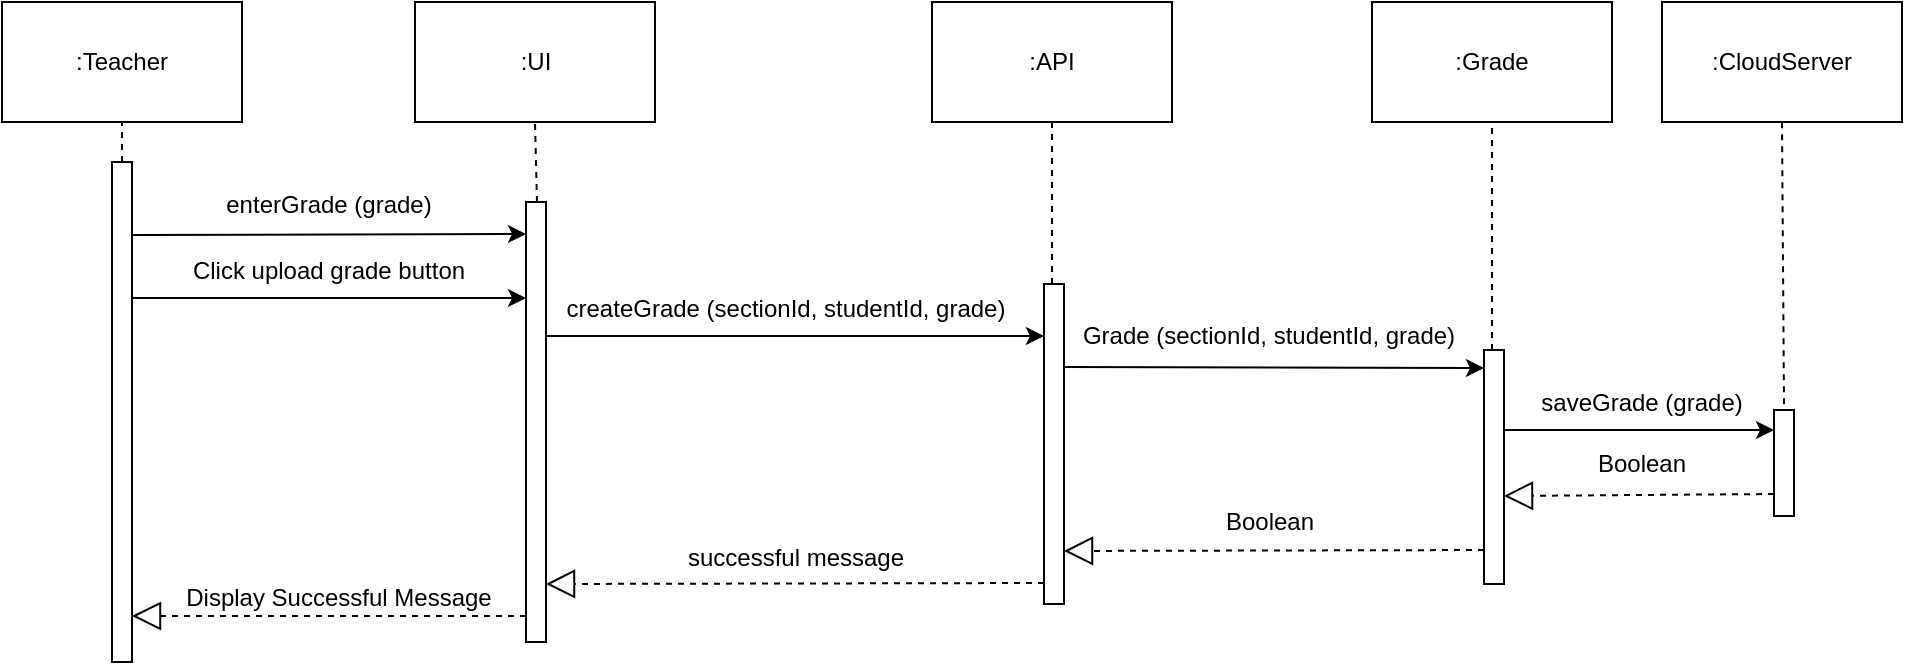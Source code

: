 <mxfile version="10.6.9" type="google"><diagram id="43p3v_y_AzgIzgs1TBlz" name="Page-1"><mxGraphModel dx="840" dy="452" grid="1" gridSize="10" guides="1" tooltips="1" connect="1" arrows="1" fold="1" page="1" pageScale="1" pageWidth="850" pageHeight="1100" math="0" shadow="0"><root><mxCell id="0"/><mxCell id="1" parent="0"/><mxCell id="NHfRhXvZnQRxRotefrap-1" value="" style="endArrow=none;dashed=1;html=1;entryX=0.5;entryY=1;entryDx=0;entryDy=0;" parent="1" target="NHfRhXvZnQRxRotefrap-2" edge="1"><mxGeometry width="50" height="50" relative="1" as="geometry"><mxPoint x="260" y="190" as="sourcePoint"/><mxPoint x="259.5" y="160" as="targetPoint"/></mxGeometry></mxCell><mxCell id="NHfRhXvZnQRxRotefrap-2" value=":Teacher" style="rounded=0;whiteSpace=wrap;html=1;" parent="1" vertex="1"><mxGeometry x="200" y="110" width="120" height="60" as="geometry"/></mxCell><mxCell id="NHfRhXvZnQRxRotefrap-3" value="" style="html=1;points=[];perimeter=orthogonalPerimeter;" parent="1" vertex="1"><mxGeometry x="255" y="190" width="10" height="250" as="geometry"/></mxCell><mxCell id="NHfRhXvZnQRxRotefrap-4" value=":UI&lt;br&gt;" style="rounded=0;whiteSpace=wrap;html=1;" parent="1" vertex="1"><mxGeometry x="406.5" y="110" width="120" height="60" as="geometry"/></mxCell><mxCell id="NHfRhXvZnQRxRotefrap-5" value="" style="endArrow=none;dashed=1;html=1;entryX=0.5;entryY=1;entryDx=0;entryDy=0;" parent="1" target="NHfRhXvZnQRxRotefrap-4" edge="1"><mxGeometry width="50" height="50" relative="1" as="geometry"><mxPoint x="467.5" y="210" as="sourcePoint"/><mxPoint x="466.5" y="200" as="targetPoint"/></mxGeometry></mxCell><mxCell id="NHfRhXvZnQRxRotefrap-6" value="" style="html=1;points=[];perimeter=orthogonalPerimeter;" parent="1" vertex="1"><mxGeometry x="462" y="210" width="10" height="220" as="geometry"/></mxCell><mxCell id="NHfRhXvZnQRxRotefrap-7" value=":API&lt;br&gt;" style="rounded=0;whiteSpace=wrap;html=1;" parent="1" vertex="1"><mxGeometry x="665" y="110" width="120" height="60" as="geometry"/></mxCell><mxCell id="NHfRhXvZnQRxRotefrap-8" value="" style="endArrow=none;dashed=1;html=1;entryX=0.5;entryY=1;entryDx=0;entryDy=0;" parent="1" source="NHfRhXvZnQRxRotefrap-9" target="NHfRhXvZnQRxRotefrap-7" edge="1"><mxGeometry width="50" height="50" relative="1" as="geometry"><mxPoint x="725" y="460" as="sourcePoint"/><mxPoint x="725" y="203" as="targetPoint"/></mxGeometry></mxCell><mxCell id="NHfRhXvZnQRxRotefrap-9" value="" style="html=1;points=[];perimeter=orthogonalPerimeter;" parent="1" vertex="1"><mxGeometry x="721" y="251" width="10" height="160" as="geometry"/></mxCell><mxCell id="NHfRhXvZnQRxRotefrap-10" value="" style="endArrow=classic;html=1;fontSize=12;" parent="1" edge="1"><mxGeometry width="50" height="50" relative="1" as="geometry"><mxPoint x="472" y="277" as="sourcePoint"/><mxPoint x="721" y="277" as="targetPoint"/></mxGeometry></mxCell><mxCell id="NHfRhXvZnQRxRotefrap-11" value="createGrade (sectionId, studentId, grade)" style="text;align=center;fontStyle=0;verticalAlign=middle;spacingLeft=3;spacingRight=3;strokeColor=none;rotatable=0;points=[[0,0.5],[1,0.5]];portConstraint=eastwest;fontSize=12;" parent="1" vertex="1"><mxGeometry x="552" y="262" width="80" as="geometry"/></mxCell><mxCell id="NHfRhXvZnQRxRotefrap-12" value="" style="endArrow=classic;html=1;fontSize=12;" parent="1" edge="1"><mxGeometry width="50" height="50" relative="1" as="geometry"><mxPoint x="265" y="226.5" as="sourcePoint"/><mxPoint x="462" y="226" as="targetPoint"/></mxGeometry></mxCell><mxCell id="NHfRhXvZnQRxRotefrap-13" value="enterGrade (grade)" style="text;align=center;fontStyle=0;verticalAlign=middle;spacingLeft=3;spacingRight=3;strokeColor=none;rotatable=0;points=[[0,0.5],[1,0.5]];portConstraint=eastwest;fontSize=12;" parent="1" vertex="1"><mxGeometry x="323.5" y="210" width="80" as="geometry"/></mxCell><mxCell id="NHfRhXvZnQRxRotefrap-14" value="" style="endArrow=classic;html=1;fontSize=12;" parent="1" edge="1"><mxGeometry width="50" height="50" relative="1" as="geometry"><mxPoint x="265" y="258" as="sourcePoint"/><mxPoint x="462" y="258" as="targetPoint"/></mxGeometry></mxCell><mxCell id="NHfRhXvZnQRxRotefrap-15" value="Click upload grade button" style="text;align=center;fontStyle=0;verticalAlign=middle;spacingLeft=3;spacingRight=3;strokeColor=none;rotatable=0;points=[[0,0.5],[1,0.5]];portConstraint=eastwest;fontSize=12;" parent="1" vertex="1"><mxGeometry x="323.5" y="243" width="80" as="geometry"/></mxCell><mxCell id="NHfRhXvZnQRxRotefrap-16" value=":CloudServer&lt;br&gt;" style="rounded=0;whiteSpace=wrap;html=1;" parent="1" vertex="1"><mxGeometry x="1030" y="110" width="120" height="60" as="geometry"/></mxCell><mxCell id="NHfRhXvZnQRxRotefrap-17" value="" style="endArrow=none;dashed=1;html=1;entryX=0.5;entryY=1;entryDx=0;entryDy=0;exitX=0.5;exitY=-0.055;exitDx=0;exitDy=0;exitPerimeter=0;" parent="1" source="NHfRhXvZnQRxRotefrap-31" target="NHfRhXvZnQRxRotefrap-16" edge="1"><mxGeometry width="50" height="50" relative="1" as="geometry"><mxPoint x="1090" y="584.5" as="sourcePoint"/><mxPoint x="1130" y="202" as="targetPoint"/></mxGeometry></mxCell><mxCell id="NHfRhXvZnQRxRotefrap-18" value="successful message" style="text;html=1;strokeColor=none;fillColor=none;align=center;verticalAlign=middle;whiteSpace=wrap;rounded=0;" parent="1" vertex="1"><mxGeometry x="540.5" y="378" width="112" height="20" as="geometry"/></mxCell><mxCell id="NHfRhXvZnQRxRotefrap-19" value="" style="endArrow=block;dashed=1;endFill=0;endSize=12;html=1;" parent="1" edge="1"><mxGeometry width="160" relative="1" as="geometry"><mxPoint x="721" y="400.5" as="sourcePoint"/><mxPoint x="472" y="401" as="targetPoint"/></mxGeometry></mxCell><mxCell id="NHfRhXvZnQRxRotefrap-27" value="saveGrade (grade)" style="text;align=center;fontStyle=0;verticalAlign=middle;spacingLeft=3;spacingRight=3;strokeColor=none;rotatable=0;points=[[0,0.5],[1,0.5]];portConstraint=eastwest;fontSize=12;" parent="1" vertex="1"><mxGeometry x="980" y="307" width="80" height="5" as="geometry"/></mxCell><mxCell id="NHfRhXvZnQRxRotefrap-28" value="" style="endArrow=classic;html=1;fontSize=12;exitX=1;exitY=0.615;exitDx=0;exitDy=0;exitPerimeter=0;" parent="1" edge="1"><mxGeometry width="50" height="50" relative="1" as="geometry"><mxPoint x="951" y="324" as="sourcePoint"/><mxPoint x="1086" y="324" as="targetPoint"/></mxGeometry></mxCell><mxCell id="NHfRhXvZnQRxRotefrap-29" value="" style="endArrow=block;dashed=1;endFill=0;endSize=12;html=1;entryX=1;entryY=0.897;entryDx=0;entryDy=0;entryPerimeter=0;" parent="1" edge="1"><mxGeometry width="160" relative="1" as="geometry"><mxPoint x="1086" y="356" as="sourcePoint"/><mxPoint x="951" y="357" as="targetPoint"/></mxGeometry></mxCell><mxCell id="NHfRhXvZnQRxRotefrap-30" value="Boolean" style="text;html=1;strokeColor=none;fillColor=none;align=center;verticalAlign=middle;whiteSpace=wrap;rounded=0;" parent="1" vertex="1"><mxGeometry x="1000" y="330.5" width="40" height="20" as="geometry"/></mxCell><mxCell id="NHfRhXvZnQRxRotefrap-31" value="" style="html=1;points=[];perimeter=orthogonalPerimeter;" parent="1" vertex="1"><mxGeometry x="1086" y="314" width="10" height="53" as="geometry"/></mxCell><mxCell id="NHfRhXvZnQRxRotefrap-32" value="Display Successful Message" style="text;html=1;strokeColor=none;fillColor=none;align=center;verticalAlign=middle;whiteSpace=wrap;rounded=0;" parent="1" vertex="1"><mxGeometry x="290" y="398" width="157" height="20" as="geometry"/></mxCell><mxCell id="NHfRhXvZnQRxRotefrap-33" value="" style="endArrow=block;dashed=1;endFill=0;endSize=12;html=1;" parent="1" edge="1"><mxGeometry width="160" relative="1" as="geometry"><mxPoint x="462" y="417" as="sourcePoint"/><mxPoint x="265" y="417" as="targetPoint"/></mxGeometry></mxCell><mxCell id="NHfRhXvZnQRxRotefrap-34" value=":Grade&lt;br&gt;" style="rounded=0;whiteSpace=wrap;html=1;" parent="1" vertex="1"><mxGeometry x="885" y="110" width="120" height="60" as="geometry"/></mxCell><mxCell id="NHfRhXvZnQRxRotefrap-35" value="" style="endArrow=none;dashed=1;html=1;entryX=0.5;entryY=1;entryDx=0;entryDy=0;" parent="1" source="NHfRhXvZnQRxRotefrap-36" target="NHfRhXvZnQRxRotefrap-34" edge="1"><mxGeometry width="50" height="50" relative="1" as="geometry"><mxPoint x="966" y="659.5" as="sourcePoint"/><mxPoint x="1006" y="202" as="targetPoint"/></mxGeometry></mxCell><mxCell id="NHfRhXvZnQRxRotefrap-36" value="" style="html=1;points=[];perimeter=orthogonalPerimeter;" parent="1" vertex="1"><mxGeometry x="941" y="284" width="10" height="117" as="geometry"/></mxCell><mxCell id="NHfRhXvZnQRxRotefrap-37" value="" style="endArrow=classic;html=1;fontSize=12;" parent="1" edge="1"><mxGeometry width="50" height="50" relative="1" as="geometry"><mxPoint x="731" y="292.5" as="sourcePoint"/><mxPoint x="941" y="293" as="targetPoint"/></mxGeometry></mxCell><mxCell id="NHfRhXvZnQRxRotefrap-38" value="Grade (sectionId, studentId, grade)" style="text;align=center;fontStyle=0;verticalAlign=middle;spacingLeft=3;spacingRight=3;strokeColor=none;rotatable=0;points=[[0,0.5],[1,0.5]];portConstraint=eastwest;fontSize=12;" parent="1" vertex="1"><mxGeometry x="793.5" y="275.5" width="80" as="geometry"/></mxCell><mxCell id="NHfRhXvZnQRxRotefrap-39" value="Boolean" style="text;html=1;strokeColor=none;fillColor=none;align=center;verticalAlign=middle;whiteSpace=wrap;rounded=0;" parent="1" vertex="1"><mxGeometry x="765.5" y="360" width="136" height="20" as="geometry"/></mxCell><mxCell id="NHfRhXvZnQRxRotefrap-40" value="" style="endArrow=block;dashed=1;endFill=0;endSize=12;html=1;" parent="1" edge="1"><mxGeometry width="160" relative="1" as="geometry"><mxPoint x="941" y="384" as="sourcePoint"/><mxPoint x="731" y="384.5" as="targetPoint"/></mxGeometry></mxCell></root></mxGraphModel></diagram></mxfile>